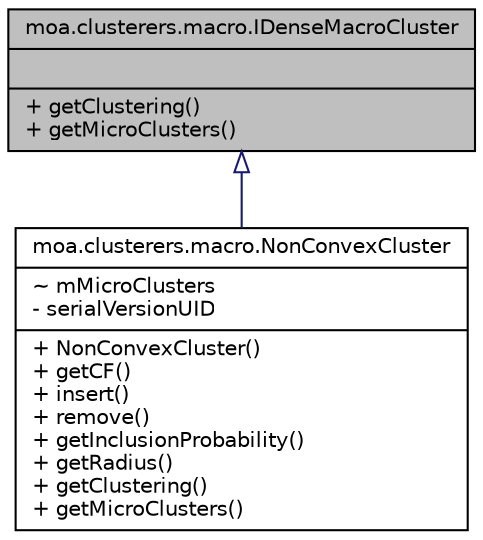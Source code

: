 digraph G
{
  edge [fontname="Helvetica",fontsize="10",labelfontname="Helvetica",labelfontsize="10"];
  node [fontname="Helvetica",fontsize="10",shape=record];
  Node1 [label="{moa.clusterers.macro.IDenseMacroCluster\n||+ getClustering()\l+ getMicroClusters()\l}",height=0.2,width=0.4,color="black", fillcolor="grey75", style="filled" fontcolor="black"];
  Node1 -> Node2 [dir=back,color="midnightblue",fontsize="10",style="solid",arrowtail="empty",fontname="Helvetica"];
  Node2 [label="{moa.clusterers.macro.NonConvexCluster\n|~ mMicroClusters\l- serialVersionUID\l|+ NonConvexCluster()\l+ getCF()\l+ insert()\l+ remove()\l+ getInclusionProbability()\l+ getRadius()\l+ getClustering()\l+ getMicroClusters()\l}",height=0.2,width=0.4,color="black", fillcolor="white", style="filled",URL="$classmoa_1_1clusterers_1_1macro_1_1NonConvexCluster.html"];
}
